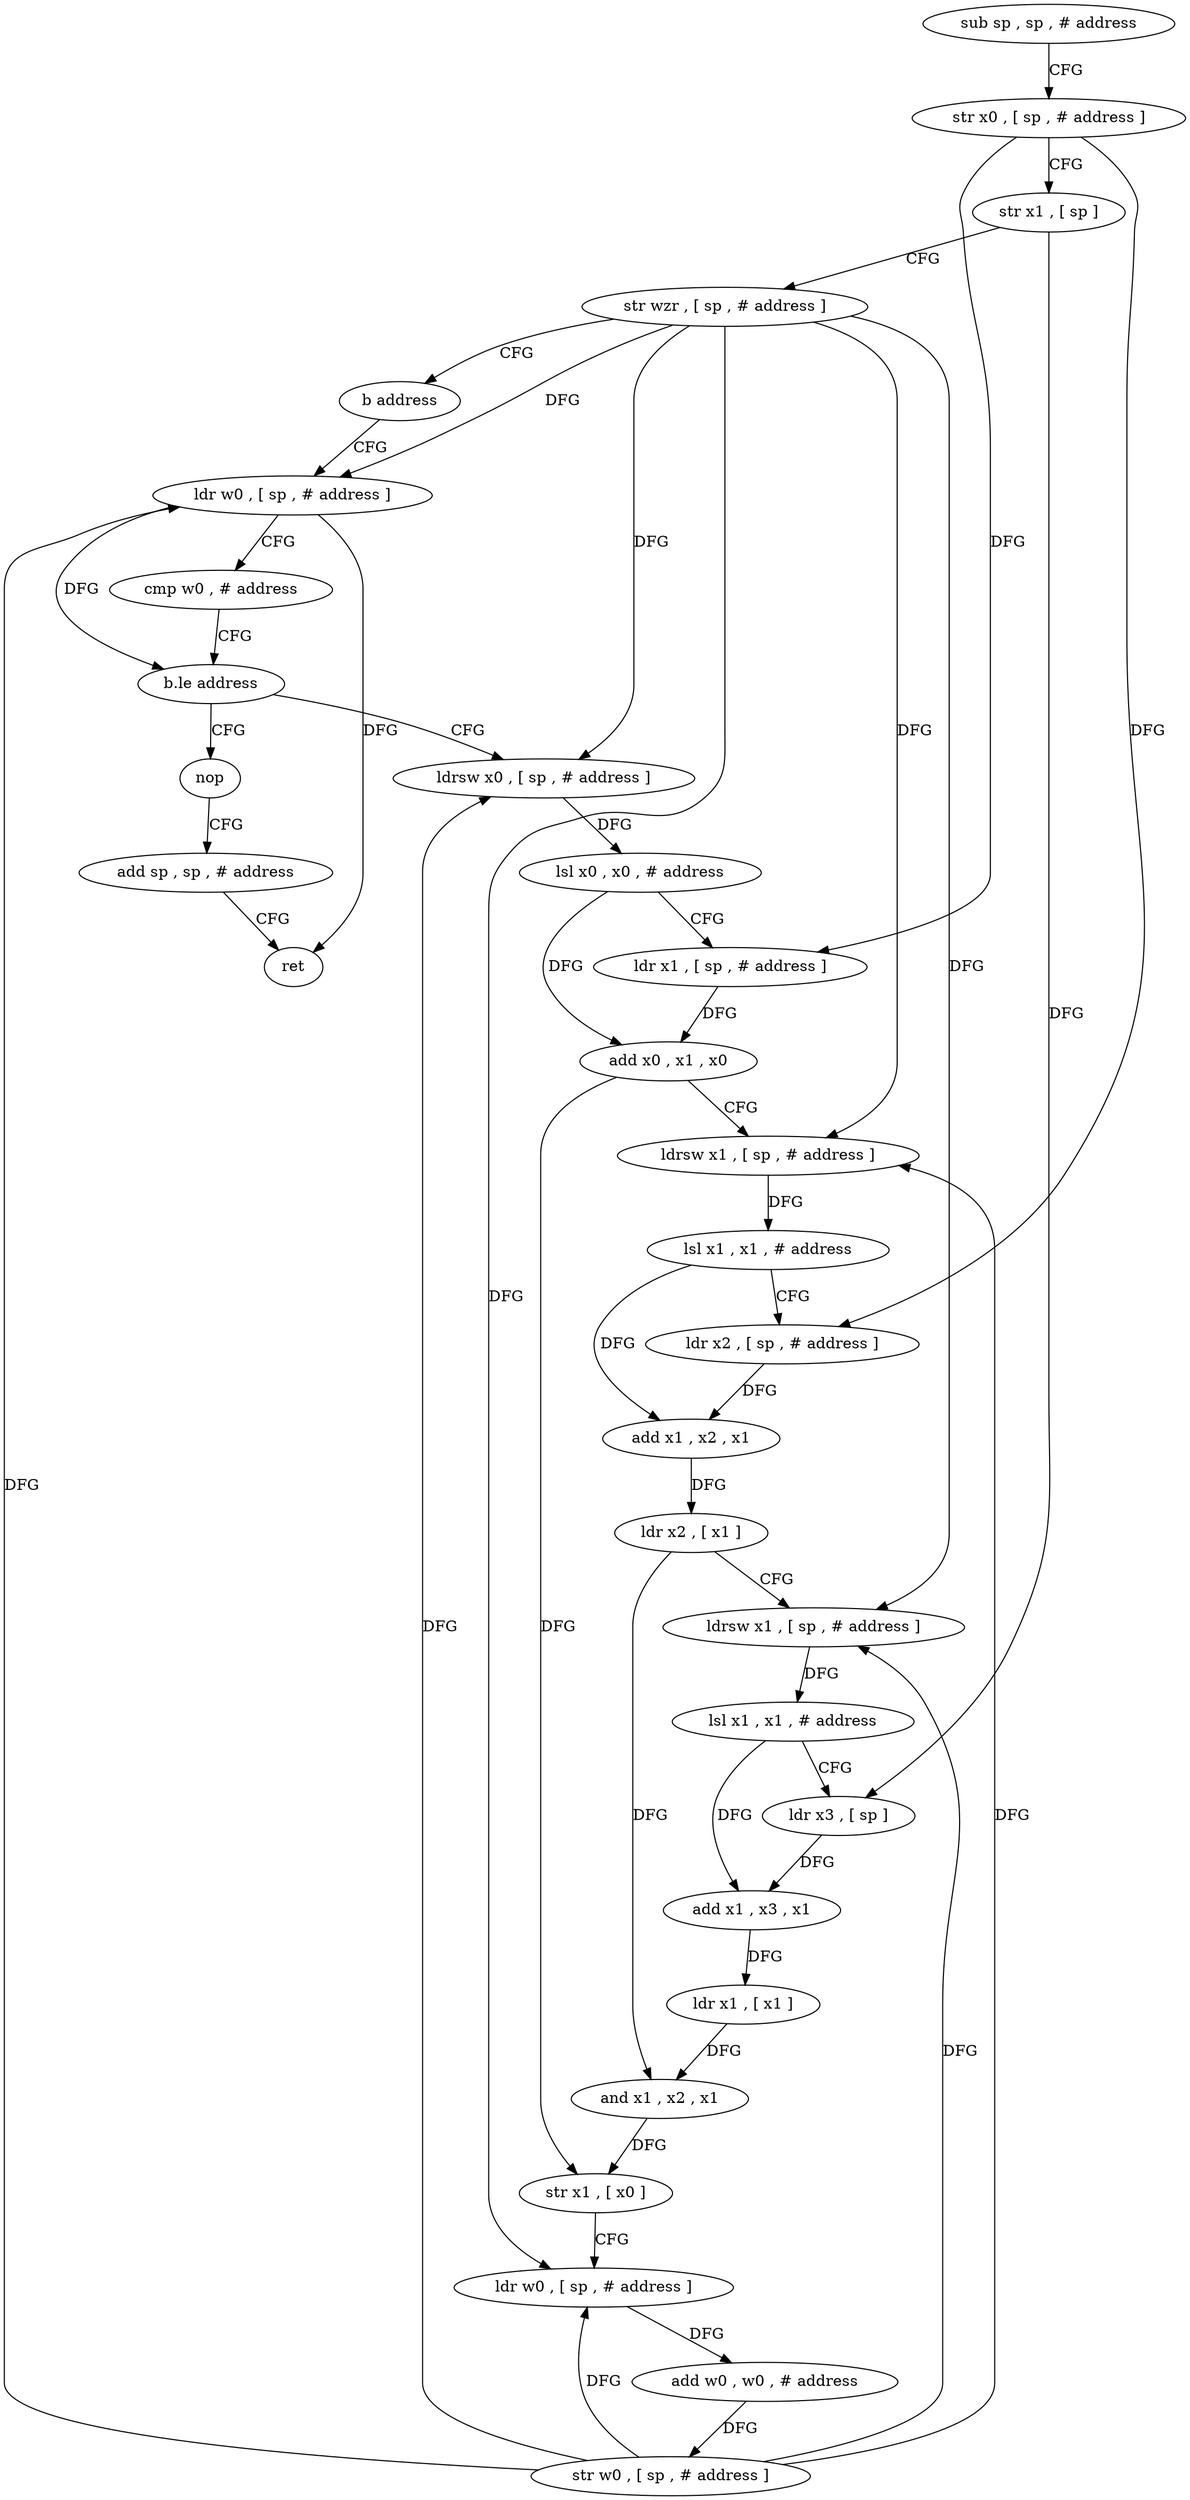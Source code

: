 digraph "func" {
"4383076" [label = "sub sp , sp , # address" ]
"4383080" [label = "str x0 , [ sp , # address ]" ]
"4383084" [label = "str x1 , [ sp ]" ]
"4383088" [label = "str wzr , [ sp , # address ]" ]
"4383092" [label = "b address" ]
"4383172" [label = "ldr w0 , [ sp , # address ]" ]
"4383176" [label = "cmp w0 , # address" ]
"4383180" [label = "b.le address" ]
"4383096" [label = "ldrsw x0 , [ sp , # address ]" ]
"4383184" [label = "nop" ]
"4383100" [label = "lsl x0 , x0 , # address" ]
"4383104" [label = "ldr x1 , [ sp , # address ]" ]
"4383108" [label = "add x0 , x1 , x0" ]
"4383112" [label = "ldrsw x1 , [ sp , # address ]" ]
"4383116" [label = "lsl x1 , x1 , # address" ]
"4383120" [label = "ldr x2 , [ sp , # address ]" ]
"4383124" [label = "add x1 , x2 , x1" ]
"4383128" [label = "ldr x2 , [ x1 ]" ]
"4383132" [label = "ldrsw x1 , [ sp , # address ]" ]
"4383136" [label = "lsl x1 , x1 , # address" ]
"4383140" [label = "ldr x3 , [ sp ]" ]
"4383144" [label = "add x1 , x3 , x1" ]
"4383148" [label = "ldr x1 , [ x1 ]" ]
"4383152" [label = "and x1 , x2 , x1" ]
"4383156" [label = "str x1 , [ x0 ]" ]
"4383160" [label = "ldr w0 , [ sp , # address ]" ]
"4383164" [label = "add w0 , w0 , # address" ]
"4383168" [label = "str w0 , [ sp , # address ]" ]
"4383188" [label = "add sp , sp , # address" ]
"4383192" [label = "ret" ]
"4383076" -> "4383080" [ label = "CFG" ]
"4383080" -> "4383084" [ label = "CFG" ]
"4383080" -> "4383104" [ label = "DFG" ]
"4383080" -> "4383120" [ label = "DFG" ]
"4383084" -> "4383088" [ label = "CFG" ]
"4383084" -> "4383140" [ label = "DFG" ]
"4383088" -> "4383092" [ label = "CFG" ]
"4383088" -> "4383172" [ label = "DFG" ]
"4383088" -> "4383096" [ label = "DFG" ]
"4383088" -> "4383112" [ label = "DFG" ]
"4383088" -> "4383132" [ label = "DFG" ]
"4383088" -> "4383160" [ label = "DFG" ]
"4383092" -> "4383172" [ label = "CFG" ]
"4383172" -> "4383176" [ label = "CFG" ]
"4383172" -> "4383180" [ label = "DFG" ]
"4383172" -> "4383192" [ label = "DFG" ]
"4383176" -> "4383180" [ label = "CFG" ]
"4383180" -> "4383096" [ label = "CFG" ]
"4383180" -> "4383184" [ label = "CFG" ]
"4383096" -> "4383100" [ label = "DFG" ]
"4383184" -> "4383188" [ label = "CFG" ]
"4383100" -> "4383104" [ label = "CFG" ]
"4383100" -> "4383108" [ label = "DFG" ]
"4383104" -> "4383108" [ label = "DFG" ]
"4383108" -> "4383112" [ label = "CFG" ]
"4383108" -> "4383156" [ label = "DFG" ]
"4383112" -> "4383116" [ label = "DFG" ]
"4383116" -> "4383120" [ label = "CFG" ]
"4383116" -> "4383124" [ label = "DFG" ]
"4383120" -> "4383124" [ label = "DFG" ]
"4383124" -> "4383128" [ label = "DFG" ]
"4383128" -> "4383132" [ label = "CFG" ]
"4383128" -> "4383152" [ label = "DFG" ]
"4383132" -> "4383136" [ label = "DFG" ]
"4383136" -> "4383140" [ label = "CFG" ]
"4383136" -> "4383144" [ label = "DFG" ]
"4383140" -> "4383144" [ label = "DFG" ]
"4383144" -> "4383148" [ label = "DFG" ]
"4383148" -> "4383152" [ label = "DFG" ]
"4383152" -> "4383156" [ label = "DFG" ]
"4383156" -> "4383160" [ label = "CFG" ]
"4383160" -> "4383164" [ label = "DFG" ]
"4383164" -> "4383168" [ label = "DFG" ]
"4383168" -> "4383172" [ label = "DFG" ]
"4383168" -> "4383096" [ label = "DFG" ]
"4383168" -> "4383112" [ label = "DFG" ]
"4383168" -> "4383132" [ label = "DFG" ]
"4383168" -> "4383160" [ label = "DFG" ]
"4383188" -> "4383192" [ label = "CFG" ]
}
